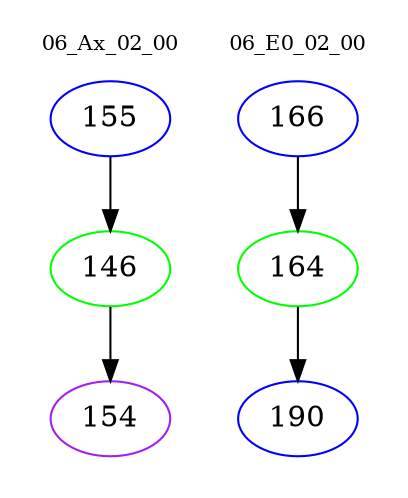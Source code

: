 digraph{
subgraph cluster_0 {
color = white
label = "06_Ax_02_00";
fontsize=10;
T0_155 [label="155", color="blue"]
T0_155 -> T0_146 [color="black"]
T0_146 [label="146", color="green"]
T0_146 -> T0_154 [color="black"]
T0_154 [label="154", color="purple"]
}
subgraph cluster_1 {
color = white
label = "06_E0_02_00";
fontsize=10;
T1_166 [label="166", color="blue"]
T1_166 -> T1_164 [color="black"]
T1_164 [label="164", color="green"]
T1_164 -> T1_190 [color="black"]
T1_190 [label="190", color="blue"]
}
}
